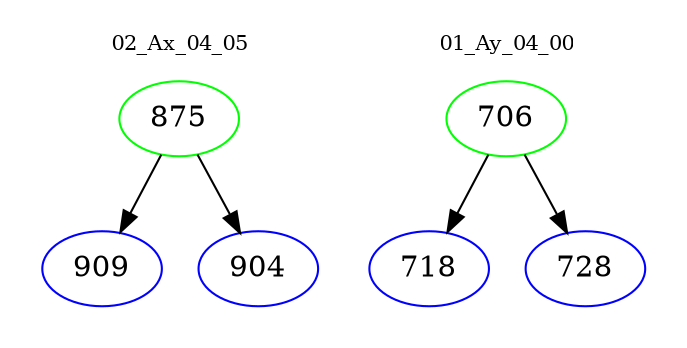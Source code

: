 digraph{
subgraph cluster_0 {
color = white
label = "02_Ax_04_05";
fontsize=10;
T0_875 [label="875", color="green"]
T0_875 -> T0_909 [color="black"]
T0_909 [label="909", color="blue"]
T0_875 -> T0_904 [color="black"]
T0_904 [label="904", color="blue"]
}
subgraph cluster_1 {
color = white
label = "01_Ay_04_00";
fontsize=10;
T1_706 [label="706", color="green"]
T1_706 -> T1_718 [color="black"]
T1_718 [label="718", color="blue"]
T1_706 -> T1_728 [color="black"]
T1_728 [label="728", color="blue"]
}
}
